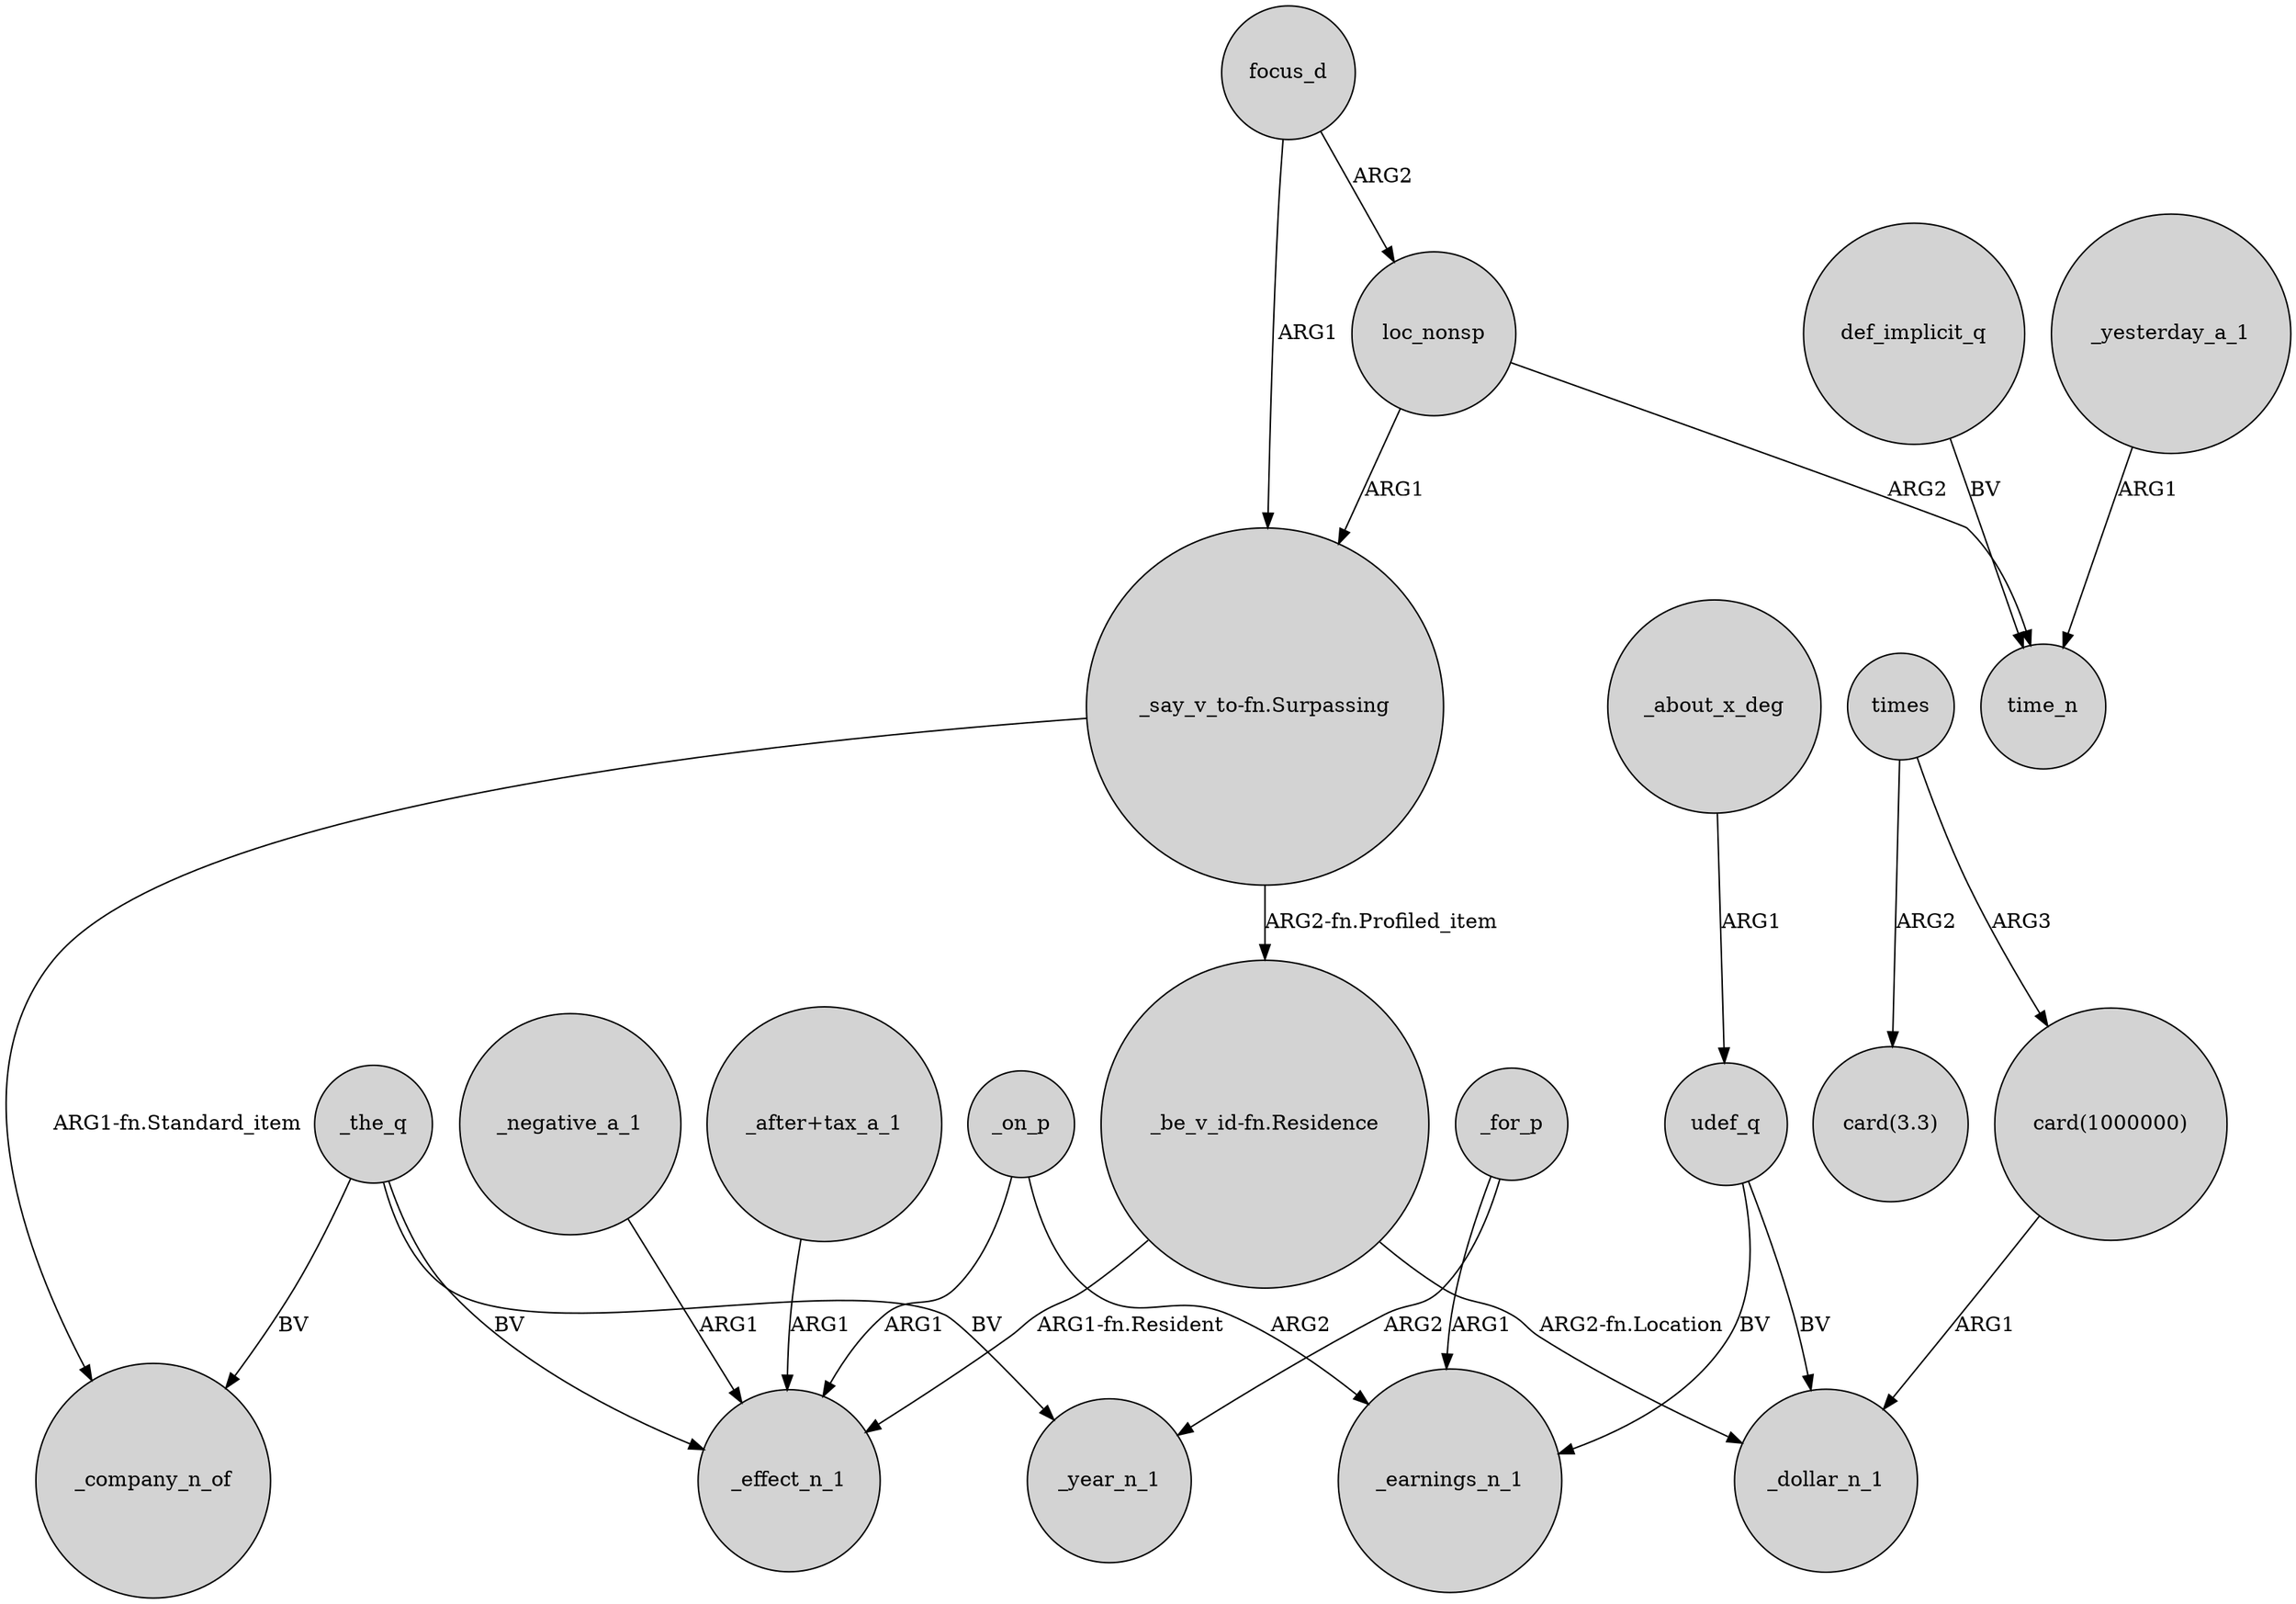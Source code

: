 digraph {
	node [shape=circle style=filled]
	"_say_v_to-fn.Surpassing" -> _company_n_of [label="ARG1-fn.Standard_item"]
	_on_p -> _effect_n_1 [label=ARG1]
	times -> "card(1000000)" [label=ARG3]
	"_be_v_id-fn.Residence" -> _effect_n_1 [label="ARG1-fn.Resident"]
	_yesterday_a_1 -> time_n [label=ARG1]
	focus_d -> loc_nonsp [label=ARG2]
	_about_x_deg -> udef_q [label=ARG1]
	_the_q -> _effect_n_1 [label=BV]
	udef_q -> _earnings_n_1 [label=BV]
	_the_q -> _year_n_1 [label=BV]
	_negative_a_1 -> _effect_n_1 [label=ARG1]
	udef_q -> _dollar_n_1 [label=BV]
	"card(1000000)" -> _dollar_n_1 [label=ARG1]
	_on_p -> _earnings_n_1 [label=ARG2]
	focus_d -> "_say_v_to-fn.Surpassing" [label=ARG1]
	times -> "card(3.3)" [label=ARG2]
	loc_nonsp -> time_n [label=ARG2]
	_for_p -> _year_n_1 [label=ARG2]
	"_after+tax_a_1" -> _effect_n_1 [label=ARG1]
	_for_p -> _earnings_n_1 [label=ARG1]
	"_be_v_id-fn.Residence" -> _dollar_n_1 [label="ARG2-fn.Location"]
	_the_q -> _company_n_of [label=BV]
	def_implicit_q -> time_n [label=BV]
	loc_nonsp -> "_say_v_to-fn.Surpassing" [label=ARG1]
	"_say_v_to-fn.Surpassing" -> "_be_v_id-fn.Residence" [label="ARG2-fn.Profiled_item"]
}
